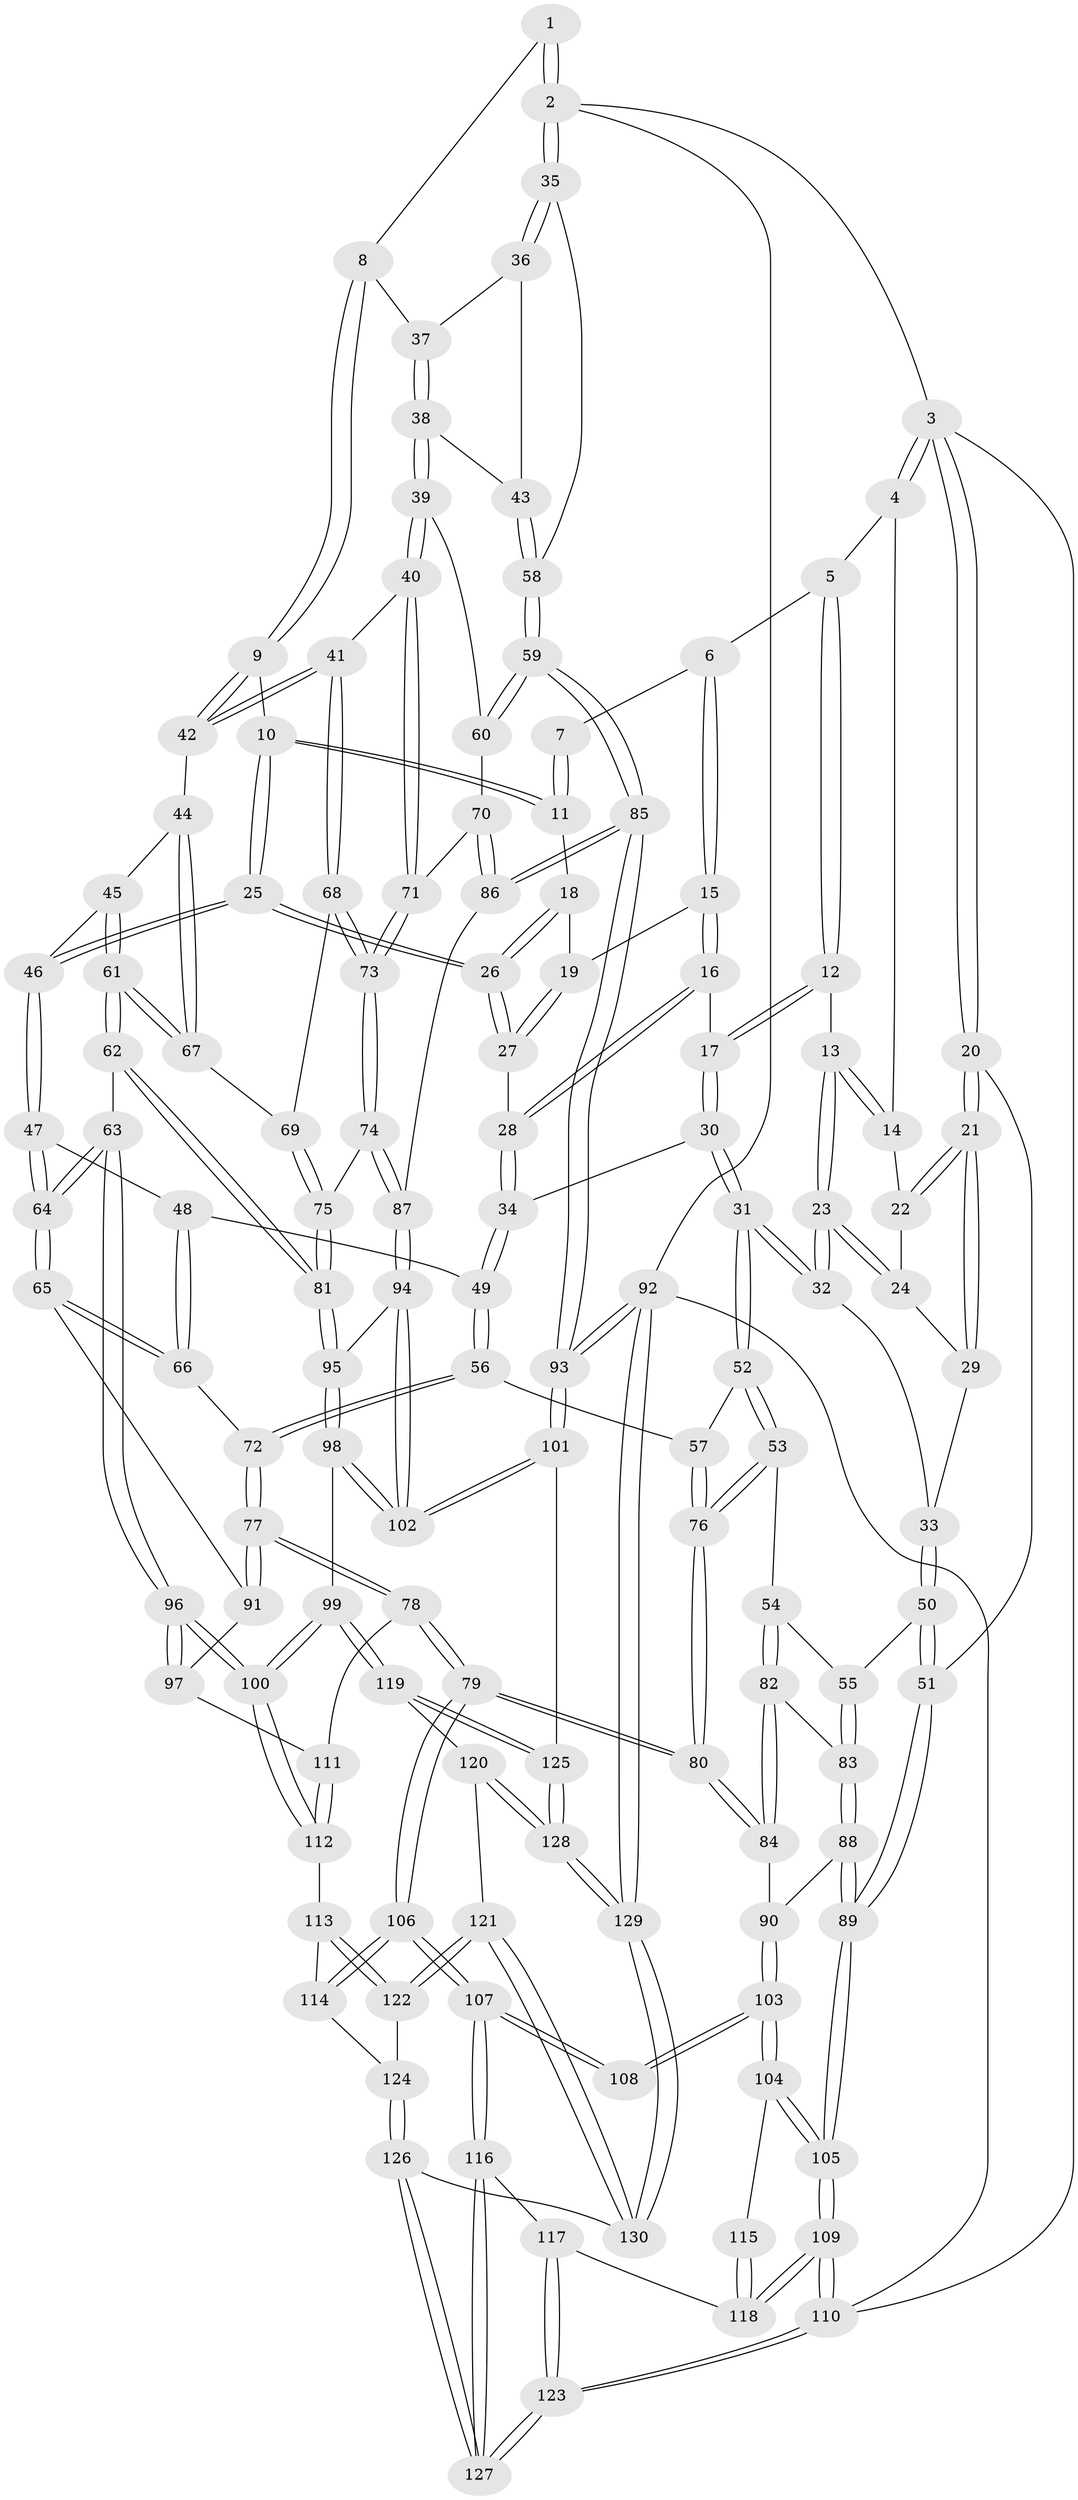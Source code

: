 // coarse degree distribution, {6: 0.15384615384615385, 7: 0.038461538461538464, 4: 0.3717948717948718, 3: 0.11538461538461539, 5: 0.3076923076923077, 8: 0.01282051282051282}
// Generated by graph-tools (version 1.1) at 2025/21/03/04/25 18:21:38]
// undirected, 130 vertices, 322 edges
graph export_dot {
graph [start="1"]
  node [color=gray90,style=filled];
  1 [pos="+0.9416300104563028+0"];
  2 [pos="+1+0"];
  3 [pos="+0+0"];
  4 [pos="+0.21998832972138407+0"];
  5 [pos="+0.2896355103207788+0"];
  6 [pos="+0.35807891142491777+0"];
  7 [pos="+0.5291056056862985+0"];
  8 [pos="+0.82074835548239+0.12221423562883389"];
  9 [pos="+0.757745632966418+0.15364858339715856"];
  10 [pos="+0.7507509744632954+0.15431556576001632"];
  11 [pos="+0.6621578396132585+0.0890043854293803"];
  12 [pos="+0.22751996459179225+0.15800351653930914"];
  13 [pos="+0.1971030241992099+0.17157402197212634"];
  14 [pos="+0.09072750429975737+0.08228915584340346"];
  15 [pos="+0.41493212107069133+0.006820649020419267"];
  16 [pos="+0.29655729393576824+0.1953495060297652"];
  17 [pos="+0.28176745116445345+0.19788371880792932"];
  18 [pos="+0.5637741194865592+0.09625743072288218"];
  19 [pos="+0.4180582618931347+0.012871792573397947"];
  20 [pos="+0+0.1608034992492578"];
  21 [pos="+0+0.15197482243352126"];
  22 [pos="+0.08654119961356416+0.08706419179838366"];
  23 [pos="+0.1688788006632342+0.20577322145113003"];
  24 [pos="+0.08666201185906382+0.142973963689303"];
  25 [pos="+0.5887939705554419+0.27405787174197166"];
  26 [pos="+0.5557001627741684+0.2480108562778435"];
  27 [pos="+0.45223321892223534+0.20195195639637906"];
  28 [pos="+0.4021373232770099+0.24013707640343496"];
  29 [pos="+0.0627043057116166+0.20381453208662845"];
  30 [pos="+0.25870417056205947+0.28844467755032616"];
  31 [pos="+0.22370895982681158+0.33458972856482017"];
  32 [pos="+0.14464341645527923+0.2652415582748756"];
  33 [pos="+0.09886084205265351+0.26772009847930883"];
  34 [pos="+0.3907888329548108+0.27086848721124535"];
  35 [pos="+1+0.1609683959194085"];
  36 [pos="+1+0.16783222861728267"];
  37 [pos="+0.8524463548712131+0.14447684353708728"];
  38 [pos="+0.9152130816190346+0.3080925502363589"];
  39 [pos="+0.8981606821632672+0.35859966596667264"];
  40 [pos="+0.8912430527016421+0.36505930979767304"];
  41 [pos="+0.8288590732255934+0.3687640585990395"];
  42 [pos="+0.7769704837102067+0.3091677323173875"];
  43 [pos="+0.9580487377036886+0.3011511918066508"];
  44 [pos="+0.6973684578586488+0.3705476985911913"];
  45 [pos="+0.5927100390277027+0.2873700052398281"];
  46 [pos="+0.5885608287474808+0.28342741532921756"];
  47 [pos="+0.5880025418415336+0.28431654459941674"];
  48 [pos="+0.5177261785165743+0.3499975003356963"];
  49 [pos="+0.3906327471175785+0.35988691239116277"];
  50 [pos="+0+0.39672469226372525"];
  51 [pos="+0+0.4266939936016138"];
  52 [pos="+0.2271680577450042+0.35117535928284266"];
  53 [pos="+0.1803584444504321+0.4123045176155713"];
  54 [pos="+0.1449674902290686+0.4385397946936553"];
  55 [pos="+0.10931478949368874+0.43870159009336895"];
  56 [pos="+0.36288554442707394+0.40080851720488947"];
  57 [pos="+0.3311622392245076+0.3979699417253783"];
  58 [pos="+1+0.33675744441735644"];
  59 [pos="+1+0.3912366373841155"];
  60 [pos="+0.9885836329086196+0.3950603148105947"];
  61 [pos="+0.6725159195740547+0.5125509118268117"];
  62 [pos="+0.655970294263449+0.5524526494256711"];
  63 [pos="+0.6309391936442196+0.5532159483309893"];
  64 [pos="+0.5935992273210489+0.5328119494514915"];
  65 [pos="+0.5114786548473758+0.5137637205112453"];
  66 [pos="+0.5009924280153292+0.49783783183672525"];
  67 [pos="+0.7173754399056429+0.42921736803095223"];
  68 [pos="+0.7934659920194707+0.41023615981093386"];
  69 [pos="+0.7858301002480338+0.41686510562049855"];
  70 [pos="+0.9456651622991546+0.48389094408532707"];
  71 [pos="+0.9037738516743128+0.4781868514856101"];
  72 [pos="+0.37698837502302635+0.42711152866107693"];
  73 [pos="+0.8937777794878062+0.4872466171255421"];
  74 [pos="+0.8505423810275521+0.537157926187118"];
  75 [pos="+0.8355908065525549+0.5332976261972008"];
  76 [pos="+0.26583900617677886+0.49464769174124007"];
  77 [pos="+0.3193463201602706+0.6133306373569973"];
  78 [pos="+0.3138441492699429+0.6179242903513673"];
  79 [pos="+0.2900939298525315+0.6265687930005344"];
  80 [pos="+0.2671220816371369+0.6119479190714587"];
  81 [pos="+0.6592327869047301+0.5545946034455866"];
  82 [pos="+0.17038335181435693+0.5021479077758298"];
  83 [pos="+0.0935803515228201+0.5571735322308558"];
  84 [pos="+0.22486774851449956+0.601431868050925"];
  85 [pos="+1+0.5540991697824337"];
  86 [pos="+1+0.5412838919535924"];
  87 [pos="+0.882504581089605+0.6120896758980517"];
  88 [pos="+0.07809665053333745+0.6068671146878808"];
  89 [pos="+0+0.5460561080849556"];
  90 [pos="+0.11483978530437966+0.6296514869054037"];
  91 [pos="+0.4525420047881565+0.5719059015204933"];
  92 [pos="+1+1"];
  93 [pos="+1+0.8530356875338431"];
  94 [pos="+0.8793241592792208+0.636840134531585"];
  95 [pos="+0.7139191659566159+0.6503531285129313"];
  96 [pos="+0.5559559511855908+0.6859901357925501"];
  97 [pos="+0.4895340202100557+0.6787120699067325"];
  98 [pos="+0.71985852220656+0.732695171412463"];
  99 [pos="+0.6274354932559981+0.8269946818730379"];
  100 [pos="+0.5892315462833644+0.799998732360025"];
  101 [pos="+0.9405767461373342+0.8061360390772396"];
  102 [pos="+0.9330308684505297+0.7978174719004026"];
  103 [pos="+0.10315874184051303+0.7110054020270049"];
  104 [pos="+0+0.7577050590417236"];
  105 [pos="+0+0.7585896241963527"];
  106 [pos="+0.27166589995512797+0.8216872853067785"];
  107 [pos="+0.25531381833951056+0.8339556006349136"];
  108 [pos="+0.15284753767937595+0.7936256308046996"];
  109 [pos="+0+1"];
  110 [pos="+0+1"];
  111 [pos="+0.44759415167365274+0.7045904876173401"];
  112 [pos="+0.434063075724252+0.8104742191015221"];
  113 [pos="+0.4286013442467732+0.8144518060084894"];
  114 [pos="+0.3614521660267597+0.8350429253421755"];
  115 [pos="+0.09822471440372187+0.8141937936952467"];
  116 [pos="+0.23229912235354233+0.9088354933730254"];
  117 [pos="+0.0899518705211455+0.892468087523777"];
  118 [pos="+0.06626743994284702+0.8615787070473514"];
  119 [pos="+0.6355654064288624+0.8625638898408063"];
  120 [pos="+0.6263450539855729+0.8892217711620385"];
  121 [pos="+0.5614430012428443+1"];
  122 [pos="+0.5239167582973088+0.9667189731309161"];
  123 [pos="+0+1"];
  124 [pos="+0.39137943470233094+0.9013340581987497"];
  125 [pos="+0.8375144205047814+0.9065723492738765"];
  126 [pos="+0.42850659427271637+1"];
  127 [pos="+0.1797595910302949+1"];
  128 [pos="+0.8117006557609107+1"];
  129 [pos="+0.8087017039129321+1"];
  130 [pos="+0.5308216066761662+1"];
  1 -- 2;
  1 -- 2;
  1 -- 8;
  2 -- 3;
  2 -- 35;
  2 -- 35;
  2 -- 92;
  3 -- 4;
  3 -- 4;
  3 -- 20;
  3 -- 20;
  3 -- 110;
  4 -- 5;
  4 -- 14;
  5 -- 6;
  5 -- 12;
  5 -- 12;
  6 -- 7;
  6 -- 15;
  6 -- 15;
  7 -- 11;
  7 -- 11;
  8 -- 9;
  8 -- 9;
  8 -- 37;
  9 -- 10;
  9 -- 42;
  9 -- 42;
  10 -- 11;
  10 -- 11;
  10 -- 25;
  10 -- 25;
  11 -- 18;
  12 -- 13;
  12 -- 17;
  12 -- 17;
  13 -- 14;
  13 -- 14;
  13 -- 23;
  13 -- 23;
  14 -- 22;
  15 -- 16;
  15 -- 16;
  15 -- 19;
  16 -- 17;
  16 -- 28;
  16 -- 28;
  17 -- 30;
  17 -- 30;
  18 -- 19;
  18 -- 26;
  18 -- 26;
  19 -- 27;
  19 -- 27;
  20 -- 21;
  20 -- 21;
  20 -- 51;
  21 -- 22;
  21 -- 22;
  21 -- 29;
  21 -- 29;
  22 -- 24;
  23 -- 24;
  23 -- 24;
  23 -- 32;
  23 -- 32;
  24 -- 29;
  25 -- 26;
  25 -- 26;
  25 -- 46;
  25 -- 46;
  26 -- 27;
  26 -- 27;
  27 -- 28;
  28 -- 34;
  28 -- 34;
  29 -- 33;
  30 -- 31;
  30 -- 31;
  30 -- 34;
  31 -- 32;
  31 -- 32;
  31 -- 52;
  31 -- 52;
  32 -- 33;
  33 -- 50;
  33 -- 50;
  34 -- 49;
  34 -- 49;
  35 -- 36;
  35 -- 36;
  35 -- 58;
  36 -- 37;
  36 -- 43;
  37 -- 38;
  37 -- 38;
  38 -- 39;
  38 -- 39;
  38 -- 43;
  39 -- 40;
  39 -- 40;
  39 -- 60;
  40 -- 41;
  40 -- 71;
  40 -- 71;
  41 -- 42;
  41 -- 42;
  41 -- 68;
  41 -- 68;
  42 -- 44;
  43 -- 58;
  43 -- 58;
  44 -- 45;
  44 -- 67;
  44 -- 67;
  45 -- 46;
  45 -- 61;
  45 -- 61;
  46 -- 47;
  46 -- 47;
  47 -- 48;
  47 -- 64;
  47 -- 64;
  48 -- 49;
  48 -- 66;
  48 -- 66;
  49 -- 56;
  49 -- 56;
  50 -- 51;
  50 -- 51;
  50 -- 55;
  51 -- 89;
  51 -- 89;
  52 -- 53;
  52 -- 53;
  52 -- 57;
  53 -- 54;
  53 -- 76;
  53 -- 76;
  54 -- 55;
  54 -- 82;
  54 -- 82;
  55 -- 83;
  55 -- 83;
  56 -- 57;
  56 -- 72;
  56 -- 72;
  57 -- 76;
  57 -- 76;
  58 -- 59;
  58 -- 59;
  59 -- 60;
  59 -- 60;
  59 -- 85;
  59 -- 85;
  60 -- 70;
  61 -- 62;
  61 -- 62;
  61 -- 67;
  61 -- 67;
  62 -- 63;
  62 -- 81;
  62 -- 81;
  63 -- 64;
  63 -- 64;
  63 -- 96;
  63 -- 96;
  64 -- 65;
  64 -- 65;
  65 -- 66;
  65 -- 66;
  65 -- 91;
  66 -- 72;
  67 -- 69;
  68 -- 69;
  68 -- 73;
  68 -- 73;
  69 -- 75;
  69 -- 75;
  70 -- 71;
  70 -- 86;
  70 -- 86;
  71 -- 73;
  71 -- 73;
  72 -- 77;
  72 -- 77;
  73 -- 74;
  73 -- 74;
  74 -- 75;
  74 -- 87;
  74 -- 87;
  75 -- 81;
  75 -- 81;
  76 -- 80;
  76 -- 80;
  77 -- 78;
  77 -- 78;
  77 -- 91;
  77 -- 91;
  78 -- 79;
  78 -- 79;
  78 -- 111;
  79 -- 80;
  79 -- 80;
  79 -- 106;
  79 -- 106;
  80 -- 84;
  80 -- 84;
  81 -- 95;
  81 -- 95;
  82 -- 83;
  82 -- 84;
  82 -- 84;
  83 -- 88;
  83 -- 88;
  84 -- 90;
  85 -- 86;
  85 -- 86;
  85 -- 93;
  85 -- 93;
  86 -- 87;
  87 -- 94;
  87 -- 94;
  88 -- 89;
  88 -- 89;
  88 -- 90;
  89 -- 105;
  89 -- 105;
  90 -- 103;
  90 -- 103;
  91 -- 97;
  92 -- 93;
  92 -- 93;
  92 -- 129;
  92 -- 129;
  92 -- 110;
  93 -- 101;
  93 -- 101;
  94 -- 95;
  94 -- 102;
  94 -- 102;
  95 -- 98;
  95 -- 98;
  96 -- 97;
  96 -- 97;
  96 -- 100;
  96 -- 100;
  97 -- 111;
  98 -- 99;
  98 -- 102;
  98 -- 102;
  99 -- 100;
  99 -- 100;
  99 -- 119;
  99 -- 119;
  100 -- 112;
  100 -- 112;
  101 -- 102;
  101 -- 102;
  101 -- 125;
  103 -- 104;
  103 -- 104;
  103 -- 108;
  103 -- 108;
  104 -- 105;
  104 -- 105;
  104 -- 115;
  105 -- 109;
  105 -- 109;
  106 -- 107;
  106 -- 107;
  106 -- 114;
  106 -- 114;
  107 -- 108;
  107 -- 108;
  107 -- 116;
  107 -- 116;
  109 -- 110;
  109 -- 110;
  109 -- 118;
  109 -- 118;
  110 -- 123;
  110 -- 123;
  111 -- 112;
  111 -- 112;
  112 -- 113;
  113 -- 114;
  113 -- 122;
  113 -- 122;
  114 -- 124;
  115 -- 118;
  115 -- 118;
  116 -- 117;
  116 -- 127;
  116 -- 127;
  117 -- 118;
  117 -- 123;
  117 -- 123;
  119 -- 120;
  119 -- 125;
  119 -- 125;
  120 -- 121;
  120 -- 128;
  120 -- 128;
  121 -- 122;
  121 -- 122;
  121 -- 130;
  121 -- 130;
  122 -- 124;
  123 -- 127;
  123 -- 127;
  124 -- 126;
  124 -- 126;
  125 -- 128;
  125 -- 128;
  126 -- 127;
  126 -- 127;
  126 -- 130;
  128 -- 129;
  128 -- 129;
  129 -- 130;
  129 -- 130;
}
